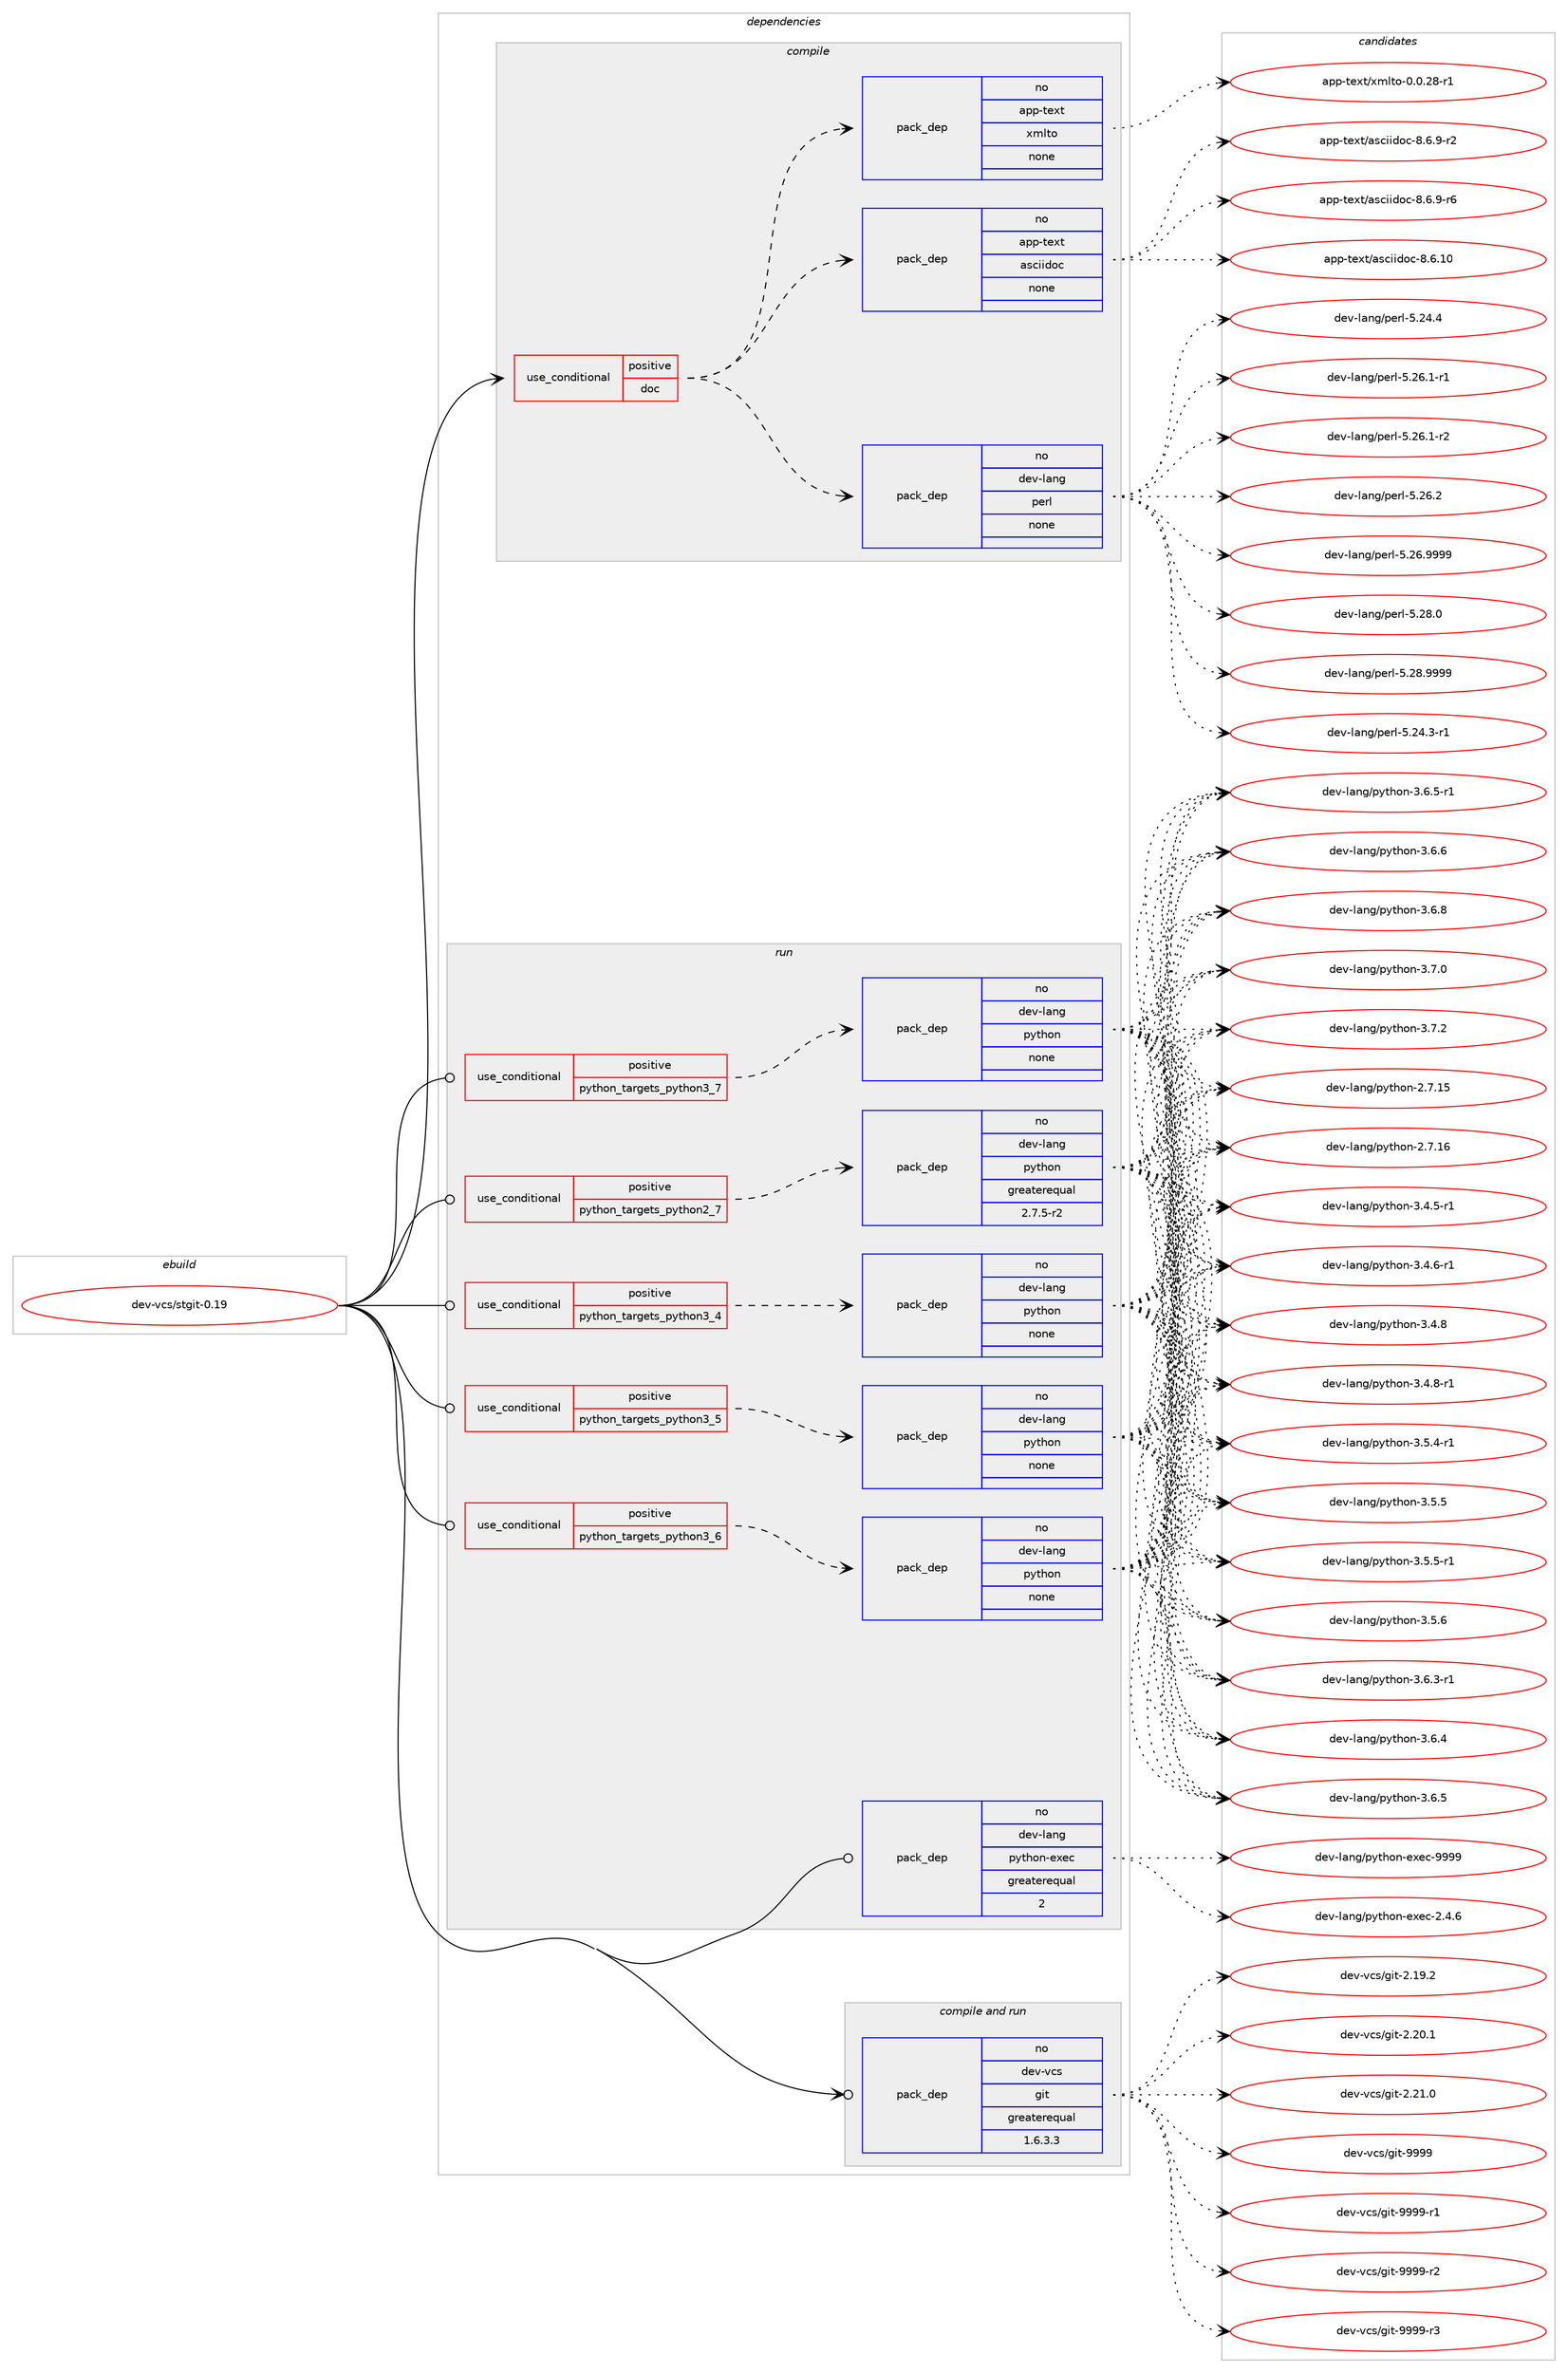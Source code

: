 digraph prolog {

# *************
# Graph options
# *************

newrank=true;
concentrate=true;
compound=true;
graph [rankdir=LR,fontname=Helvetica,fontsize=10,ranksep=1.5];#, ranksep=2.5, nodesep=0.2];
edge  [arrowhead=vee];
node  [fontname=Helvetica,fontsize=10];

# **********
# The ebuild
# **********

subgraph cluster_leftcol {
color=gray;
rank=same;
label=<<i>ebuild</i>>;
id [label="dev-vcs/stgit-0.19", color=red, width=4, href="../dev-vcs/stgit-0.19.svg"];
}

# ****************
# The dependencies
# ****************

subgraph cluster_midcol {
color=gray;
label=<<i>dependencies</i>>;
subgraph cluster_compile {
fillcolor="#eeeeee";
style=filled;
label=<<i>compile</i>>;
subgraph cond425787 {
dependency1552389 [label=<<TABLE BORDER="0" CELLBORDER="1" CELLSPACING="0" CELLPADDING="4"><TR><TD ROWSPAN="3" CELLPADDING="10">use_conditional</TD></TR><TR><TD>positive</TD></TR><TR><TD>doc</TD></TR></TABLE>>, shape=none, color=red];
subgraph pack1102844 {
dependency1552390 [label=<<TABLE BORDER="0" CELLBORDER="1" CELLSPACING="0" CELLPADDING="4" WIDTH="220"><TR><TD ROWSPAN="6" CELLPADDING="30">pack_dep</TD></TR><TR><TD WIDTH="110">no</TD></TR><TR><TD>app-text</TD></TR><TR><TD>asciidoc</TD></TR><TR><TD>none</TD></TR><TR><TD></TD></TR></TABLE>>, shape=none, color=blue];
}
dependency1552389:e -> dependency1552390:w [weight=20,style="dashed",arrowhead="vee"];
subgraph pack1102845 {
dependency1552391 [label=<<TABLE BORDER="0" CELLBORDER="1" CELLSPACING="0" CELLPADDING="4" WIDTH="220"><TR><TD ROWSPAN="6" CELLPADDING="30">pack_dep</TD></TR><TR><TD WIDTH="110">no</TD></TR><TR><TD>app-text</TD></TR><TR><TD>xmlto</TD></TR><TR><TD>none</TD></TR><TR><TD></TD></TR></TABLE>>, shape=none, color=blue];
}
dependency1552389:e -> dependency1552391:w [weight=20,style="dashed",arrowhead="vee"];
subgraph pack1102846 {
dependency1552392 [label=<<TABLE BORDER="0" CELLBORDER="1" CELLSPACING="0" CELLPADDING="4" WIDTH="220"><TR><TD ROWSPAN="6" CELLPADDING="30">pack_dep</TD></TR><TR><TD WIDTH="110">no</TD></TR><TR><TD>dev-lang</TD></TR><TR><TD>perl</TD></TR><TR><TD>none</TD></TR><TR><TD></TD></TR></TABLE>>, shape=none, color=blue];
}
dependency1552389:e -> dependency1552392:w [weight=20,style="dashed",arrowhead="vee"];
}
id:e -> dependency1552389:w [weight=20,style="solid",arrowhead="vee"];
}
subgraph cluster_compileandrun {
fillcolor="#eeeeee";
style=filled;
label=<<i>compile and run</i>>;
subgraph pack1102847 {
dependency1552393 [label=<<TABLE BORDER="0" CELLBORDER="1" CELLSPACING="0" CELLPADDING="4" WIDTH="220"><TR><TD ROWSPAN="6" CELLPADDING="30">pack_dep</TD></TR><TR><TD WIDTH="110">no</TD></TR><TR><TD>dev-vcs</TD></TR><TR><TD>git</TD></TR><TR><TD>greaterequal</TD></TR><TR><TD>1.6.3.3</TD></TR></TABLE>>, shape=none, color=blue];
}
id:e -> dependency1552393:w [weight=20,style="solid",arrowhead="odotvee"];
}
subgraph cluster_run {
fillcolor="#eeeeee";
style=filled;
label=<<i>run</i>>;
subgraph cond425788 {
dependency1552394 [label=<<TABLE BORDER="0" CELLBORDER="1" CELLSPACING="0" CELLPADDING="4"><TR><TD ROWSPAN="3" CELLPADDING="10">use_conditional</TD></TR><TR><TD>positive</TD></TR><TR><TD>python_targets_python2_7</TD></TR></TABLE>>, shape=none, color=red];
subgraph pack1102848 {
dependency1552395 [label=<<TABLE BORDER="0" CELLBORDER="1" CELLSPACING="0" CELLPADDING="4" WIDTH="220"><TR><TD ROWSPAN="6" CELLPADDING="30">pack_dep</TD></TR><TR><TD WIDTH="110">no</TD></TR><TR><TD>dev-lang</TD></TR><TR><TD>python</TD></TR><TR><TD>greaterequal</TD></TR><TR><TD>2.7.5-r2</TD></TR></TABLE>>, shape=none, color=blue];
}
dependency1552394:e -> dependency1552395:w [weight=20,style="dashed",arrowhead="vee"];
}
id:e -> dependency1552394:w [weight=20,style="solid",arrowhead="odot"];
subgraph cond425789 {
dependency1552396 [label=<<TABLE BORDER="0" CELLBORDER="1" CELLSPACING="0" CELLPADDING="4"><TR><TD ROWSPAN="3" CELLPADDING="10">use_conditional</TD></TR><TR><TD>positive</TD></TR><TR><TD>python_targets_python3_4</TD></TR></TABLE>>, shape=none, color=red];
subgraph pack1102849 {
dependency1552397 [label=<<TABLE BORDER="0" CELLBORDER="1" CELLSPACING="0" CELLPADDING="4" WIDTH="220"><TR><TD ROWSPAN="6" CELLPADDING="30">pack_dep</TD></TR><TR><TD WIDTH="110">no</TD></TR><TR><TD>dev-lang</TD></TR><TR><TD>python</TD></TR><TR><TD>none</TD></TR><TR><TD></TD></TR></TABLE>>, shape=none, color=blue];
}
dependency1552396:e -> dependency1552397:w [weight=20,style="dashed",arrowhead="vee"];
}
id:e -> dependency1552396:w [weight=20,style="solid",arrowhead="odot"];
subgraph cond425790 {
dependency1552398 [label=<<TABLE BORDER="0" CELLBORDER="1" CELLSPACING="0" CELLPADDING="4"><TR><TD ROWSPAN="3" CELLPADDING="10">use_conditional</TD></TR><TR><TD>positive</TD></TR><TR><TD>python_targets_python3_5</TD></TR></TABLE>>, shape=none, color=red];
subgraph pack1102850 {
dependency1552399 [label=<<TABLE BORDER="0" CELLBORDER="1" CELLSPACING="0" CELLPADDING="4" WIDTH="220"><TR><TD ROWSPAN="6" CELLPADDING="30">pack_dep</TD></TR><TR><TD WIDTH="110">no</TD></TR><TR><TD>dev-lang</TD></TR><TR><TD>python</TD></TR><TR><TD>none</TD></TR><TR><TD></TD></TR></TABLE>>, shape=none, color=blue];
}
dependency1552398:e -> dependency1552399:w [weight=20,style="dashed",arrowhead="vee"];
}
id:e -> dependency1552398:w [weight=20,style="solid",arrowhead="odot"];
subgraph cond425791 {
dependency1552400 [label=<<TABLE BORDER="0" CELLBORDER="1" CELLSPACING="0" CELLPADDING="4"><TR><TD ROWSPAN="3" CELLPADDING="10">use_conditional</TD></TR><TR><TD>positive</TD></TR><TR><TD>python_targets_python3_6</TD></TR></TABLE>>, shape=none, color=red];
subgraph pack1102851 {
dependency1552401 [label=<<TABLE BORDER="0" CELLBORDER="1" CELLSPACING="0" CELLPADDING="4" WIDTH="220"><TR><TD ROWSPAN="6" CELLPADDING="30">pack_dep</TD></TR><TR><TD WIDTH="110">no</TD></TR><TR><TD>dev-lang</TD></TR><TR><TD>python</TD></TR><TR><TD>none</TD></TR><TR><TD></TD></TR></TABLE>>, shape=none, color=blue];
}
dependency1552400:e -> dependency1552401:w [weight=20,style="dashed",arrowhead="vee"];
}
id:e -> dependency1552400:w [weight=20,style="solid",arrowhead="odot"];
subgraph cond425792 {
dependency1552402 [label=<<TABLE BORDER="0" CELLBORDER="1" CELLSPACING="0" CELLPADDING="4"><TR><TD ROWSPAN="3" CELLPADDING="10">use_conditional</TD></TR><TR><TD>positive</TD></TR><TR><TD>python_targets_python3_7</TD></TR></TABLE>>, shape=none, color=red];
subgraph pack1102852 {
dependency1552403 [label=<<TABLE BORDER="0" CELLBORDER="1" CELLSPACING="0" CELLPADDING="4" WIDTH="220"><TR><TD ROWSPAN="6" CELLPADDING="30">pack_dep</TD></TR><TR><TD WIDTH="110">no</TD></TR><TR><TD>dev-lang</TD></TR><TR><TD>python</TD></TR><TR><TD>none</TD></TR><TR><TD></TD></TR></TABLE>>, shape=none, color=blue];
}
dependency1552402:e -> dependency1552403:w [weight=20,style="dashed",arrowhead="vee"];
}
id:e -> dependency1552402:w [weight=20,style="solid",arrowhead="odot"];
subgraph pack1102853 {
dependency1552404 [label=<<TABLE BORDER="0" CELLBORDER="1" CELLSPACING="0" CELLPADDING="4" WIDTH="220"><TR><TD ROWSPAN="6" CELLPADDING="30">pack_dep</TD></TR><TR><TD WIDTH="110">no</TD></TR><TR><TD>dev-lang</TD></TR><TR><TD>python-exec</TD></TR><TR><TD>greaterequal</TD></TR><TR><TD>2</TD></TR></TABLE>>, shape=none, color=blue];
}
id:e -> dependency1552404:w [weight=20,style="solid",arrowhead="odot"];
}
}

# **************
# The candidates
# **************

subgraph cluster_choices {
rank=same;
color=gray;
label=<<i>candidates</i>>;

subgraph choice1102844 {
color=black;
nodesep=1;
choice97112112451161011201164797115991051051001119945564654464948 [label="app-text/asciidoc-8.6.10", color=red, width=4,href="../app-text/asciidoc-8.6.10.svg"];
choice9711211245116101120116479711599105105100111994556465446574511450 [label="app-text/asciidoc-8.6.9-r2", color=red, width=4,href="../app-text/asciidoc-8.6.9-r2.svg"];
choice9711211245116101120116479711599105105100111994556465446574511454 [label="app-text/asciidoc-8.6.9-r6", color=red, width=4,href="../app-text/asciidoc-8.6.9-r6.svg"];
dependency1552390:e -> choice97112112451161011201164797115991051051001119945564654464948:w [style=dotted,weight="100"];
dependency1552390:e -> choice9711211245116101120116479711599105105100111994556465446574511450:w [style=dotted,weight="100"];
dependency1552390:e -> choice9711211245116101120116479711599105105100111994556465446574511454:w [style=dotted,weight="100"];
}
subgraph choice1102845 {
color=black;
nodesep=1;
choice971121124511610112011647120109108116111454846484650564511449 [label="app-text/xmlto-0.0.28-r1", color=red, width=4,href="../app-text/xmlto-0.0.28-r1.svg"];
dependency1552391:e -> choice971121124511610112011647120109108116111454846484650564511449:w [style=dotted,weight="100"];
}
subgraph choice1102846 {
color=black;
nodesep=1;
choice100101118451089711010347112101114108455346505246514511449 [label="dev-lang/perl-5.24.3-r1", color=red, width=4,href="../dev-lang/perl-5.24.3-r1.svg"];
choice10010111845108971101034711210111410845534650524652 [label="dev-lang/perl-5.24.4", color=red, width=4,href="../dev-lang/perl-5.24.4.svg"];
choice100101118451089711010347112101114108455346505446494511449 [label="dev-lang/perl-5.26.1-r1", color=red, width=4,href="../dev-lang/perl-5.26.1-r1.svg"];
choice100101118451089711010347112101114108455346505446494511450 [label="dev-lang/perl-5.26.1-r2", color=red, width=4,href="../dev-lang/perl-5.26.1-r2.svg"];
choice10010111845108971101034711210111410845534650544650 [label="dev-lang/perl-5.26.2", color=red, width=4,href="../dev-lang/perl-5.26.2.svg"];
choice10010111845108971101034711210111410845534650544657575757 [label="dev-lang/perl-5.26.9999", color=red, width=4,href="../dev-lang/perl-5.26.9999.svg"];
choice10010111845108971101034711210111410845534650564648 [label="dev-lang/perl-5.28.0", color=red, width=4,href="../dev-lang/perl-5.28.0.svg"];
choice10010111845108971101034711210111410845534650564657575757 [label="dev-lang/perl-5.28.9999", color=red, width=4,href="../dev-lang/perl-5.28.9999.svg"];
dependency1552392:e -> choice100101118451089711010347112101114108455346505246514511449:w [style=dotted,weight="100"];
dependency1552392:e -> choice10010111845108971101034711210111410845534650524652:w [style=dotted,weight="100"];
dependency1552392:e -> choice100101118451089711010347112101114108455346505446494511449:w [style=dotted,weight="100"];
dependency1552392:e -> choice100101118451089711010347112101114108455346505446494511450:w [style=dotted,weight="100"];
dependency1552392:e -> choice10010111845108971101034711210111410845534650544650:w [style=dotted,weight="100"];
dependency1552392:e -> choice10010111845108971101034711210111410845534650544657575757:w [style=dotted,weight="100"];
dependency1552392:e -> choice10010111845108971101034711210111410845534650564648:w [style=dotted,weight="100"];
dependency1552392:e -> choice10010111845108971101034711210111410845534650564657575757:w [style=dotted,weight="100"];
}
subgraph choice1102847 {
color=black;
nodesep=1;
choice10010111845118991154710310511645504649574650 [label="dev-vcs/git-2.19.2", color=red, width=4,href="../dev-vcs/git-2.19.2.svg"];
choice10010111845118991154710310511645504650484649 [label="dev-vcs/git-2.20.1", color=red, width=4,href="../dev-vcs/git-2.20.1.svg"];
choice10010111845118991154710310511645504650494648 [label="dev-vcs/git-2.21.0", color=red, width=4,href="../dev-vcs/git-2.21.0.svg"];
choice1001011184511899115471031051164557575757 [label="dev-vcs/git-9999", color=red, width=4,href="../dev-vcs/git-9999.svg"];
choice10010111845118991154710310511645575757574511449 [label="dev-vcs/git-9999-r1", color=red, width=4,href="../dev-vcs/git-9999-r1.svg"];
choice10010111845118991154710310511645575757574511450 [label="dev-vcs/git-9999-r2", color=red, width=4,href="../dev-vcs/git-9999-r2.svg"];
choice10010111845118991154710310511645575757574511451 [label="dev-vcs/git-9999-r3", color=red, width=4,href="../dev-vcs/git-9999-r3.svg"];
dependency1552393:e -> choice10010111845118991154710310511645504649574650:w [style=dotted,weight="100"];
dependency1552393:e -> choice10010111845118991154710310511645504650484649:w [style=dotted,weight="100"];
dependency1552393:e -> choice10010111845118991154710310511645504650494648:w [style=dotted,weight="100"];
dependency1552393:e -> choice1001011184511899115471031051164557575757:w [style=dotted,weight="100"];
dependency1552393:e -> choice10010111845118991154710310511645575757574511449:w [style=dotted,weight="100"];
dependency1552393:e -> choice10010111845118991154710310511645575757574511450:w [style=dotted,weight="100"];
dependency1552393:e -> choice10010111845118991154710310511645575757574511451:w [style=dotted,weight="100"];
}
subgraph choice1102848 {
color=black;
nodesep=1;
choice10010111845108971101034711212111610411111045504655464953 [label="dev-lang/python-2.7.15", color=red, width=4,href="../dev-lang/python-2.7.15.svg"];
choice10010111845108971101034711212111610411111045504655464954 [label="dev-lang/python-2.7.16", color=red, width=4,href="../dev-lang/python-2.7.16.svg"];
choice1001011184510897110103471121211161041111104551465246534511449 [label="dev-lang/python-3.4.5-r1", color=red, width=4,href="../dev-lang/python-3.4.5-r1.svg"];
choice1001011184510897110103471121211161041111104551465246544511449 [label="dev-lang/python-3.4.6-r1", color=red, width=4,href="../dev-lang/python-3.4.6-r1.svg"];
choice100101118451089711010347112121116104111110455146524656 [label="dev-lang/python-3.4.8", color=red, width=4,href="../dev-lang/python-3.4.8.svg"];
choice1001011184510897110103471121211161041111104551465246564511449 [label="dev-lang/python-3.4.8-r1", color=red, width=4,href="../dev-lang/python-3.4.8-r1.svg"];
choice1001011184510897110103471121211161041111104551465346524511449 [label="dev-lang/python-3.5.4-r1", color=red, width=4,href="../dev-lang/python-3.5.4-r1.svg"];
choice100101118451089711010347112121116104111110455146534653 [label="dev-lang/python-3.5.5", color=red, width=4,href="../dev-lang/python-3.5.5.svg"];
choice1001011184510897110103471121211161041111104551465346534511449 [label="dev-lang/python-3.5.5-r1", color=red, width=4,href="../dev-lang/python-3.5.5-r1.svg"];
choice100101118451089711010347112121116104111110455146534654 [label="dev-lang/python-3.5.6", color=red, width=4,href="../dev-lang/python-3.5.6.svg"];
choice1001011184510897110103471121211161041111104551465446514511449 [label="dev-lang/python-3.6.3-r1", color=red, width=4,href="../dev-lang/python-3.6.3-r1.svg"];
choice100101118451089711010347112121116104111110455146544652 [label="dev-lang/python-3.6.4", color=red, width=4,href="../dev-lang/python-3.6.4.svg"];
choice100101118451089711010347112121116104111110455146544653 [label="dev-lang/python-3.6.5", color=red, width=4,href="../dev-lang/python-3.6.5.svg"];
choice1001011184510897110103471121211161041111104551465446534511449 [label="dev-lang/python-3.6.5-r1", color=red, width=4,href="../dev-lang/python-3.6.5-r1.svg"];
choice100101118451089711010347112121116104111110455146544654 [label="dev-lang/python-3.6.6", color=red, width=4,href="../dev-lang/python-3.6.6.svg"];
choice100101118451089711010347112121116104111110455146544656 [label="dev-lang/python-3.6.8", color=red, width=4,href="../dev-lang/python-3.6.8.svg"];
choice100101118451089711010347112121116104111110455146554648 [label="dev-lang/python-3.7.0", color=red, width=4,href="../dev-lang/python-3.7.0.svg"];
choice100101118451089711010347112121116104111110455146554650 [label="dev-lang/python-3.7.2", color=red, width=4,href="../dev-lang/python-3.7.2.svg"];
dependency1552395:e -> choice10010111845108971101034711212111610411111045504655464953:w [style=dotted,weight="100"];
dependency1552395:e -> choice10010111845108971101034711212111610411111045504655464954:w [style=dotted,weight="100"];
dependency1552395:e -> choice1001011184510897110103471121211161041111104551465246534511449:w [style=dotted,weight="100"];
dependency1552395:e -> choice1001011184510897110103471121211161041111104551465246544511449:w [style=dotted,weight="100"];
dependency1552395:e -> choice100101118451089711010347112121116104111110455146524656:w [style=dotted,weight="100"];
dependency1552395:e -> choice1001011184510897110103471121211161041111104551465246564511449:w [style=dotted,weight="100"];
dependency1552395:e -> choice1001011184510897110103471121211161041111104551465346524511449:w [style=dotted,weight="100"];
dependency1552395:e -> choice100101118451089711010347112121116104111110455146534653:w [style=dotted,weight="100"];
dependency1552395:e -> choice1001011184510897110103471121211161041111104551465346534511449:w [style=dotted,weight="100"];
dependency1552395:e -> choice100101118451089711010347112121116104111110455146534654:w [style=dotted,weight="100"];
dependency1552395:e -> choice1001011184510897110103471121211161041111104551465446514511449:w [style=dotted,weight="100"];
dependency1552395:e -> choice100101118451089711010347112121116104111110455146544652:w [style=dotted,weight="100"];
dependency1552395:e -> choice100101118451089711010347112121116104111110455146544653:w [style=dotted,weight="100"];
dependency1552395:e -> choice1001011184510897110103471121211161041111104551465446534511449:w [style=dotted,weight="100"];
dependency1552395:e -> choice100101118451089711010347112121116104111110455146544654:w [style=dotted,weight="100"];
dependency1552395:e -> choice100101118451089711010347112121116104111110455146544656:w [style=dotted,weight="100"];
dependency1552395:e -> choice100101118451089711010347112121116104111110455146554648:w [style=dotted,weight="100"];
dependency1552395:e -> choice100101118451089711010347112121116104111110455146554650:w [style=dotted,weight="100"];
}
subgraph choice1102849 {
color=black;
nodesep=1;
choice10010111845108971101034711212111610411111045504655464953 [label="dev-lang/python-2.7.15", color=red, width=4,href="../dev-lang/python-2.7.15.svg"];
choice10010111845108971101034711212111610411111045504655464954 [label="dev-lang/python-2.7.16", color=red, width=4,href="../dev-lang/python-2.7.16.svg"];
choice1001011184510897110103471121211161041111104551465246534511449 [label="dev-lang/python-3.4.5-r1", color=red, width=4,href="../dev-lang/python-3.4.5-r1.svg"];
choice1001011184510897110103471121211161041111104551465246544511449 [label="dev-lang/python-3.4.6-r1", color=red, width=4,href="../dev-lang/python-3.4.6-r1.svg"];
choice100101118451089711010347112121116104111110455146524656 [label="dev-lang/python-3.4.8", color=red, width=4,href="../dev-lang/python-3.4.8.svg"];
choice1001011184510897110103471121211161041111104551465246564511449 [label="dev-lang/python-3.4.8-r1", color=red, width=4,href="../dev-lang/python-3.4.8-r1.svg"];
choice1001011184510897110103471121211161041111104551465346524511449 [label="dev-lang/python-3.5.4-r1", color=red, width=4,href="../dev-lang/python-3.5.4-r1.svg"];
choice100101118451089711010347112121116104111110455146534653 [label="dev-lang/python-3.5.5", color=red, width=4,href="../dev-lang/python-3.5.5.svg"];
choice1001011184510897110103471121211161041111104551465346534511449 [label="dev-lang/python-3.5.5-r1", color=red, width=4,href="../dev-lang/python-3.5.5-r1.svg"];
choice100101118451089711010347112121116104111110455146534654 [label="dev-lang/python-3.5.6", color=red, width=4,href="../dev-lang/python-3.5.6.svg"];
choice1001011184510897110103471121211161041111104551465446514511449 [label="dev-lang/python-3.6.3-r1", color=red, width=4,href="../dev-lang/python-3.6.3-r1.svg"];
choice100101118451089711010347112121116104111110455146544652 [label="dev-lang/python-3.6.4", color=red, width=4,href="../dev-lang/python-3.6.4.svg"];
choice100101118451089711010347112121116104111110455146544653 [label="dev-lang/python-3.6.5", color=red, width=4,href="../dev-lang/python-3.6.5.svg"];
choice1001011184510897110103471121211161041111104551465446534511449 [label="dev-lang/python-3.6.5-r1", color=red, width=4,href="../dev-lang/python-3.6.5-r1.svg"];
choice100101118451089711010347112121116104111110455146544654 [label="dev-lang/python-3.6.6", color=red, width=4,href="../dev-lang/python-3.6.6.svg"];
choice100101118451089711010347112121116104111110455146544656 [label="dev-lang/python-3.6.8", color=red, width=4,href="../dev-lang/python-3.6.8.svg"];
choice100101118451089711010347112121116104111110455146554648 [label="dev-lang/python-3.7.0", color=red, width=4,href="../dev-lang/python-3.7.0.svg"];
choice100101118451089711010347112121116104111110455146554650 [label="dev-lang/python-3.7.2", color=red, width=4,href="../dev-lang/python-3.7.2.svg"];
dependency1552397:e -> choice10010111845108971101034711212111610411111045504655464953:w [style=dotted,weight="100"];
dependency1552397:e -> choice10010111845108971101034711212111610411111045504655464954:w [style=dotted,weight="100"];
dependency1552397:e -> choice1001011184510897110103471121211161041111104551465246534511449:w [style=dotted,weight="100"];
dependency1552397:e -> choice1001011184510897110103471121211161041111104551465246544511449:w [style=dotted,weight="100"];
dependency1552397:e -> choice100101118451089711010347112121116104111110455146524656:w [style=dotted,weight="100"];
dependency1552397:e -> choice1001011184510897110103471121211161041111104551465246564511449:w [style=dotted,weight="100"];
dependency1552397:e -> choice1001011184510897110103471121211161041111104551465346524511449:w [style=dotted,weight="100"];
dependency1552397:e -> choice100101118451089711010347112121116104111110455146534653:w [style=dotted,weight="100"];
dependency1552397:e -> choice1001011184510897110103471121211161041111104551465346534511449:w [style=dotted,weight="100"];
dependency1552397:e -> choice100101118451089711010347112121116104111110455146534654:w [style=dotted,weight="100"];
dependency1552397:e -> choice1001011184510897110103471121211161041111104551465446514511449:w [style=dotted,weight="100"];
dependency1552397:e -> choice100101118451089711010347112121116104111110455146544652:w [style=dotted,weight="100"];
dependency1552397:e -> choice100101118451089711010347112121116104111110455146544653:w [style=dotted,weight="100"];
dependency1552397:e -> choice1001011184510897110103471121211161041111104551465446534511449:w [style=dotted,weight="100"];
dependency1552397:e -> choice100101118451089711010347112121116104111110455146544654:w [style=dotted,weight="100"];
dependency1552397:e -> choice100101118451089711010347112121116104111110455146544656:w [style=dotted,weight="100"];
dependency1552397:e -> choice100101118451089711010347112121116104111110455146554648:w [style=dotted,weight="100"];
dependency1552397:e -> choice100101118451089711010347112121116104111110455146554650:w [style=dotted,weight="100"];
}
subgraph choice1102850 {
color=black;
nodesep=1;
choice10010111845108971101034711212111610411111045504655464953 [label="dev-lang/python-2.7.15", color=red, width=4,href="../dev-lang/python-2.7.15.svg"];
choice10010111845108971101034711212111610411111045504655464954 [label="dev-lang/python-2.7.16", color=red, width=4,href="../dev-lang/python-2.7.16.svg"];
choice1001011184510897110103471121211161041111104551465246534511449 [label="dev-lang/python-3.4.5-r1", color=red, width=4,href="../dev-lang/python-3.4.5-r1.svg"];
choice1001011184510897110103471121211161041111104551465246544511449 [label="dev-lang/python-3.4.6-r1", color=red, width=4,href="../dev-lang/python-3.4.6-r1.svg"];
choice100101118451089711010347112121116104111110455146524656 [label="dev-lang/python-3.4.8", color=red, width=4,href="../dev-lang/python-3.4.8.svg"];
choice1001011184510897110103471121211161041111104551465246564511449 [label="dev-lang/python-3.4.8-r1", color=red, width=4,href="../dev-lang/python-3.4.8-r1.svg"];
choice1001011184510897110103471121211161041111104551465346524511449 [label="dev-lang/python-3.5.4-r1", color=red, width=4,href="../dev-lang/python-3.5.4-r1.svg"];
choice100101118451089711010347112121116104111110455146534653 [label="dev-lang/python-3.5.5", color=red, width=4,href="../dev-lang/python-3.5.5.svg"];
choice1001011184510897110103471121211161041111104551465346534511449 [label="dev-lang/python-3.5.5-r1", color=red, width=4,href="../dev-lang/python-3.5.5-r1.svg"];
choice100101118451089711010347112121116104111110455146534654 [label="dev-lang/python-3.5.6", color=red, width=4,href="../dev-lang/python-3.5.6.svg"];
choice1001011184510897110103471121211161041111104551465446514511449 [label="dev-lang/python-3.6.3-r1", color=red, width=4,href="../dev-lang/python-3.6.3-r1.svg"];
choice100101118451089711010347112121116104111110455146544652 [label="dev-lang/python-3.6.4", color=red, width=4,href="../dev-lang/python-3.6.4.svg"];
choice100101118451089711010347112121116104111110455146544653 [label="dev-lang/python-3.6.5", color=red, width=4,href="../dev-lang/python-3.6.5.svg"];
choice1001011184510897110103471121211161041111104551465446534511449 [label="dev-lang/python-3.6.5-r1", color=red, width=4,href="../dev-lang/python-3.6.5-r1.svg"];
choice100101118451089711010347112121116104111110455146544654 [label="dev-lang/python-3.6.6", color=red, width=4,href="../dev-lang/python-3.6.6.svg"];
choice100101118451089711010347112121116104111110455146544656 [label="dev-lang/python-3.6.8", color=red, width=4,href="../dev-lang/python-3.6.8.svg"];
choice100101118451089711010347112121116104111110455146554648 [label="dev-lang/python-3.7.0", color=red, width=4,href="../dev-lang/python-3.7.0.svg"];
choice100101118451089711010347112121116104111110455146554650 [label="dev-lang/python-3.7.2", color=red, width=4,href="../dev-lang/python-3.7.2.svg"];
dependency1552399:e -> choice10010111845108971101034711212111610411111045504655464953:w [style=dotted,weight="100"];
dependency1552399:e -> choice10010111845108971101034711212111610411111045504655464954:w [style=dotted,weight="100"];
dependency1552399:e -> choice1001011184510897110103471121211161041111104551465246534511449:w [style=dotted,weight="100"];
dependency1552399:e -> choice1001011184510897110103471121211161041111104551465246544511449:w [style=dotted,weight="100"];
dependency1552399:e -> choice100101118451089711010347112121116104111110455146524656:w [style=dotted,weight="100"];
dependency1552399:e -> choice1001011184510897110103471121211161041111104551465246564511449:w [style=dotted,weight="100"];
dependency1552399:e -> choice1001011184510897110103471121211161041111104551465346524511449:w [style=dotted,weight="100"];
dependency1552399:e -> choice100101118451089711010347112121116104111110455146534653:w [style=dotted,weight="100"];
dependency1552399:e -> choice1001011184510897110103471121211161041111104551465346534511449:w [style=dotted,weight="100"];
dependency1552399:e -> choice100101118451089711010347112121116104111110455146534654:w [style=dotted,weight="100"];
dependency1552399:e -> choice1001011184510897110103471121211161041111104551465446514511449:w [style=dotted,weight="100"];
dependency1552399:e -> choice100101118451089711010347112121116104111110455146544652:w [style=dotted,weight="100"];
dependency1552399:e -> choice100101118451089711010347112121116104111110455146544653:w [style=dotted,weight="100"];
dependency1552399:e -> choice1001011184510897110103471121211161041111104551465446534511449:w [style=dotted,weight="100"];
dependency1552399:e -> choice100101118451089711010347112121116104111110455146544654:w [style=dotted,weight="100"];
dependency1552399:e -> choice100101118451089711010347112121116104111110455146544656:w [style=dotted,weight="100"];
dependency1552399:e -> choice100101118451089711010347112121116104111110455146554648:w [style=dotted,weight="100"];
dependency1552399:e -> choice100101118451089711010347112121116104111110455146554650:w [style=dotted,weight="100"];
}
subgraph choice1102851 {
color=black;
nodesep=1;
choice10010111845108971101034711212111610411111045504655464953 [label="dev-lang/python-2.7.15", color=red, width=4,href="../dev-lang/python-2.7.15.svg"];
choice10010111845108971101034711212111610411111045504655464954 [label="dev-lang/python-2.7.16", color=red, width=4,href="../dev-lang/python-2.7.16.svg"];
choice1001011184510897110103471121211161041111104551465246534511449 [label="dev-lang/python-3.4.5-r1", color=red, width=4,href="../dev-lang/python-3.4.5-r1.svg"];
choice1001011184510897110103471121211161041111104551465246544511449 [label="dev-lang/python-3.4.6-r1", color=red, width=4,href="../dev-lang/python-3.4.6-r1.svg"];
choice100101118451089711010347112121116104111110455146524656 [label="dev-lang/python-3.4.8", color=red, width=4,href="../dev-lang/python-3.4.8.svg"];
choice1001011184510897110103471121211161041111104551465246564511449 [label="dev-lang/python-3.4.8-r1", color=red, width=4,href="../dev-lang/python-3.4.8-r1.svg"];
choice1001011184510897110103471121211161041111104551465346524511449 [label="dev-lang/python-3.5.4-r1", color=red, width=4,href="../dev-lang/python-3.5.4-r1.svg"];
choice100101118451089711010347112121116104111110455146534653 [label="dev-lang/python-3.5.5", color=red, width=4,href="../dev-lang/python-3.5.5.svg"];
choice1001011184510897110103471121211161041111104551465346534511449 [label="dev-lang/python-3.5.5-r1", color=red, width=4,href="../dev-lang/python-3.5.5-r1.svg"];
choice100101118451089711010347112121116104111110455146534654 [label="dev-lang/python-3.5.6", color=red, width=4,href="../dev-lang/python-3.5.6.svg"];
choice1001011184510897110103471121211161041111104551465446514511449 [label="dev-lang/python-3.6.3-r1", color=red, width=4,href="../dev-lang/python-3.6.3-r1.svg"];
choice100101118451089711010347112121116104111110455146544652 [label="dev-lang/python-3.6.4", color=red, width=4,href="../dev-lang/python-3.6.4.svg"];
choice100101118451089711010347112121116104111110455146544653 [label="dev-lang/python-3.6.5", color=red, width=4,href="../dev-lang/python-3.6.5.svg"];
choice1001011184510897110103471121211161041111104551465446534511449 [label="dev-lang/python-3.6.5-r1", color=red, width=4,href="../dev-lang/python-3.6.5-r1.svg"];
choice100101118451089711010347112121116104111110455146544654 [label="dev-lang/python-3.6.6", color=red, width=4,href="../dev-lang/python-3.6.6.svg"];
choice100101118451089711010347112121116104111110455146544656 [label="dev-lang/python-3.6.8", color=red, width=4,href="../dev-lang/python-3.6.8.svg"];
choice100101118451089711010347112121116104111110455146554648 [label="dev-lang/python-3.7.0", color=red, width=4,href="../dev-lang/python-3.7.0.svg"];
choice100101118451089711010347112121116104111110455146554650 [label="dev-lang/python-3.7.2", color=red, width=4,href="../dev-lang/python-3.7.2.svg"];
dependency1552401:e -> choice10010111845108971101034711212111610411111045504655464953:w [style=dotted,weight="100"];
dependency1552401:e -> choice10010111845108971101034711212111610411111045504655464954:w [style=dotted,weight="100"];
dependency1552401:e -> choice1001011184510897110103471121211161041111104551465246534511449:w [style=dotted,weight="100"];
dependency1552401:e -> choice1001011184510897110103471121211161041111104551465246544511449:w [style=dotted,weight="100"];
dependency1552401:e -> choice100101118451089711010347112121116104111110455146524656:w [style=dotted,weight="100"];
dependency1552401:e -> choice1001011184510897110103471121211161041111104551465246564511449:w [style=dotted,weight="100"];
dependency1552401:e -> choice1001011184510897110103471121211161041111104551465346524511449:w [style=dotted,weight="100"];
dependency1552401:e -> choice100101118451089711010347112121116104111110455146534653:w [style=dotted,weight="100"];
dependency1552401:e -> choice1001011184510897110103471121211161041111104551465346534511449:w [style=dotted,weight="100"];
dependency1552401:e -> choice100101118451089711010347112121116104111110455146534654:w [style=dotted,weight="100"];
dependency1552401:e -> choice1001011184510897110103471121211161041111104551465446514511449:w [style=dotted,weight="100"];
dependency1552401:e -> choice100101118451089711010347112121116104111110455146544652:w [style=dotted,weight="100"];
dependency1552401:e -> choice100101118451089711010347112121116104111110455146544653:w [style=dotted,weight="100"];
dependency1552401:e -> choice1001011184510897110103471121211161041111104551465446534511449:w [style=dotted,weight="100"];
dependency1552401:e -> choice100101118451089711010347112121116104111110455146544654:w [style=dotted,weight="100"];
dependency1552401:e -> choice100101118451089711010347112121116104111110455146544656:w [style=dotted,weight="100"];
dependency1552401:e -> choice100101118451089711010347112121116104111110455146554648:w [style=dotted,weight="100"];
dependency1552401:e -> choice100101118451089711010347112121116104111110455146554650:w [style=dotted,weight="100"];
}
subgraph choice1102852 {
color=black;
nodesep=1;
choice10010111845108971101034711212111610411111045504655464953 [label="dev-lang/python-2.7.15", color=red, width=4,href="../dev-lang/python-2.7.15.svg"];
choice10010111845108971101034711212111610411111045504655464954 [label="dev-lang/python-2.7.16", color=red, width=4,href="../dev-lang/python-2.7.16.svg"];
choice1001011184510897110103471121211161041111104551465246534511449 [label="dev-lang/python-3.4.5-r1", color=red, width=4,href="../dev-lang/python-3.4.5-r1.svg"];
choice1001011184510897110103471121211161041111104551465246544511449 [label="dev-lang/python-3.4.6-r1", color=red, width=4,href="../dev-lang/python-3.4.6-r1.svg"];
choice100101118451089711010347112121116104111110455146524656 [label="dev-lang/python-3.4.8", color=red, width=4,href="../dev-lang/python-3.4.8.svg"];
choice1001011184510897110103471121211161041111104551465246564511449 [label="dev-lang/python-3.4.8-r1", color=red, width=4,href="../dev-lang/python-3.4.8-r1.svg"];
choice1001011184510897110103471121211161041111104551465346524511449 [label="dev-lang/python-3.5.4-r1", color=red, width=4,href="../dev-lang/python-3.5.4-r1.svg"];
choice100101118451089711010347112121116104111110455146534653 [label="dev-lang/python-3.5.5", color=red, width=4,href="../dev-lang/python-3.5.5.svg"];
choice1001011184510897110103471121211161041111104551465346534511449 [label="dev-lang/python-3.5.5-r1", color=red, width=4,href="../dev-lang/python-3.5.5-r1.svg"];
choice100101118451089711010347112121116104111110455146534654 [label="dev-lang/python-3.5.6", color=red, width=4,href="../dev-lang/python-3.5.6.svg"];
choice1001011184510897110103471121211161041111104551465446514511449 [label="dev-lang/python-3.6.3-r1", color=red, width=4,href="../dev-lang/python-3.6.3-r1.svg"];
choice100101118451089711010347112121116104111110455146544652 [label="dev-lang/python-3.6.4", color=red, width=4,href="../dev-lang/python-3.6.4.svg"];
choice100101118451089711010347112121116104111110455146544653 [label="dev-lang/python-3.6.5", color=red, width=4,href="../dev-lang/python-3.6.5.svg"];
choice1001011184510897110103471121211161041111104551465446534511449 [label="dev-lang/python-3.6.5-r1", color=red, width=4,href="../dev-lang/python-3.6.5-r1.svg"];
choice100101118451089711010347112121116104111110455146544654 [label="dev-lang/python-3.6.6", color=red, width=4,href="../dev-lang/python-3.6.6.svg"];
choice100101118451089711010347112121116104111110455146544656 [label="dev-lang/python-3.6.8", color=red, width=4,href="../dev-lang/python-3.6.8.svg"];
choice100101118451089711010347112121116104111110455146554648 [label="dev-lang/python-3.7.0", color=red, width=4,href="../dev-lang/python-3.7.0.svg"];
choice100101118451089711010347112121116104111110455146554650 [label="dev-lang/python-3.7.2", color=red, width=4,href="../dev-lang/python-3.7.2.svg"];
dependency1552403:e -> choice10010111845108971101034711212111610411111045504655464953:w [style=dotted,weight="100"];
dependency1552403:e -> choice10010111845108971101034711212111610411111045504655464954:w [style=dotted,weight="100"];
dependency1552403:e -> choice1001011184510897110103471121211161041111104551465246534511449:w [style=dotted,weight="100"];
dependency1552403:e -> choice1001011184510897110103471121211161041111104551465246544511449:w [style=dotted,weight="100"];
dependency1552403:e -> choice100101118451089711010347112121116104111110455146524656:w [style=dotted,weight="100"];
dependency1552403:e -> choice1001011184510897110103471121211161041111104551465246564511449:w [style=dotted,weight="100"];
dependency1552403:e -> choice1001011184510897110103471121211161041111104551465346524511449:w [style=dotted,weight="100"];
dependency1552403:e -> choice100101118451089711010347112121116104111110455146534653:w [style=dotted,weight="100"];
dependency1552403:e -> choice1001011184510897110103471121211161041111104551465346534511449:w [style=dotted,weight="100"];
dependency1552403:e -> choice100101118451089711010347112121116104111110455146534654:w [style=dotted,weight="100"];
dependency1552403:e -> choice1001011184510897110103471121211161041111104551465446514511449:w [style=dotted,weight="100"];
dependency1552403:e -> choice100101118451089711010347112121116104111110455146544652:w [style=dotted,weight="100"];
dependency1552403:e -> choice100101118451089711010347112121116104111110455146544653:w [style=dotted,weight="100"];
dependency1552403:e -> choice1001011184510897110103471121211161041111104551465446534511449:w [style=dotted,weight="100"];
dependency1552403:e -> choice100101118451089711010347112121116104111110455146544654:w [style=dotted,weight="100"];
dependency1552403:e -> choice100101118451089711010347112121116104111110455146544656:w [style=dotted,weight="100"];
dependency1552403:e -> choice100101118451089711010347112121116104111110455146554648:w [style=dotted,weight="100"];
dependency1552403:e -> choice100101118451089711010347112121116104111110455146554650:w [style=dotted,weight="100"];
}
subgraph choice1102853 {
color=black;
nodesep=1;
choice1001011184510897110103471121211161041111104510112010199455046524654 [label="dev-lang/python-exec-2.4.6", color=red, width=4,href="../dev-lang/python-exec-2.4.6.svg"];
choice10010111845108971101034711212111610411111045101120101994557575757 [label="dev-lang/python-exec-9999", color=red, width=4,href="../dev-lang/python-exec-9999.svg"];
dependency1552404:e -> choice1001011184510897110103471121211161041111104510112010199455046524654:w [style=dotted,weight="100"];
dependency1552404:e -> choice10010111845108971101034711212111610411111045101120101994557575757:w [style=dotted,weight="100"];
}
}

}
